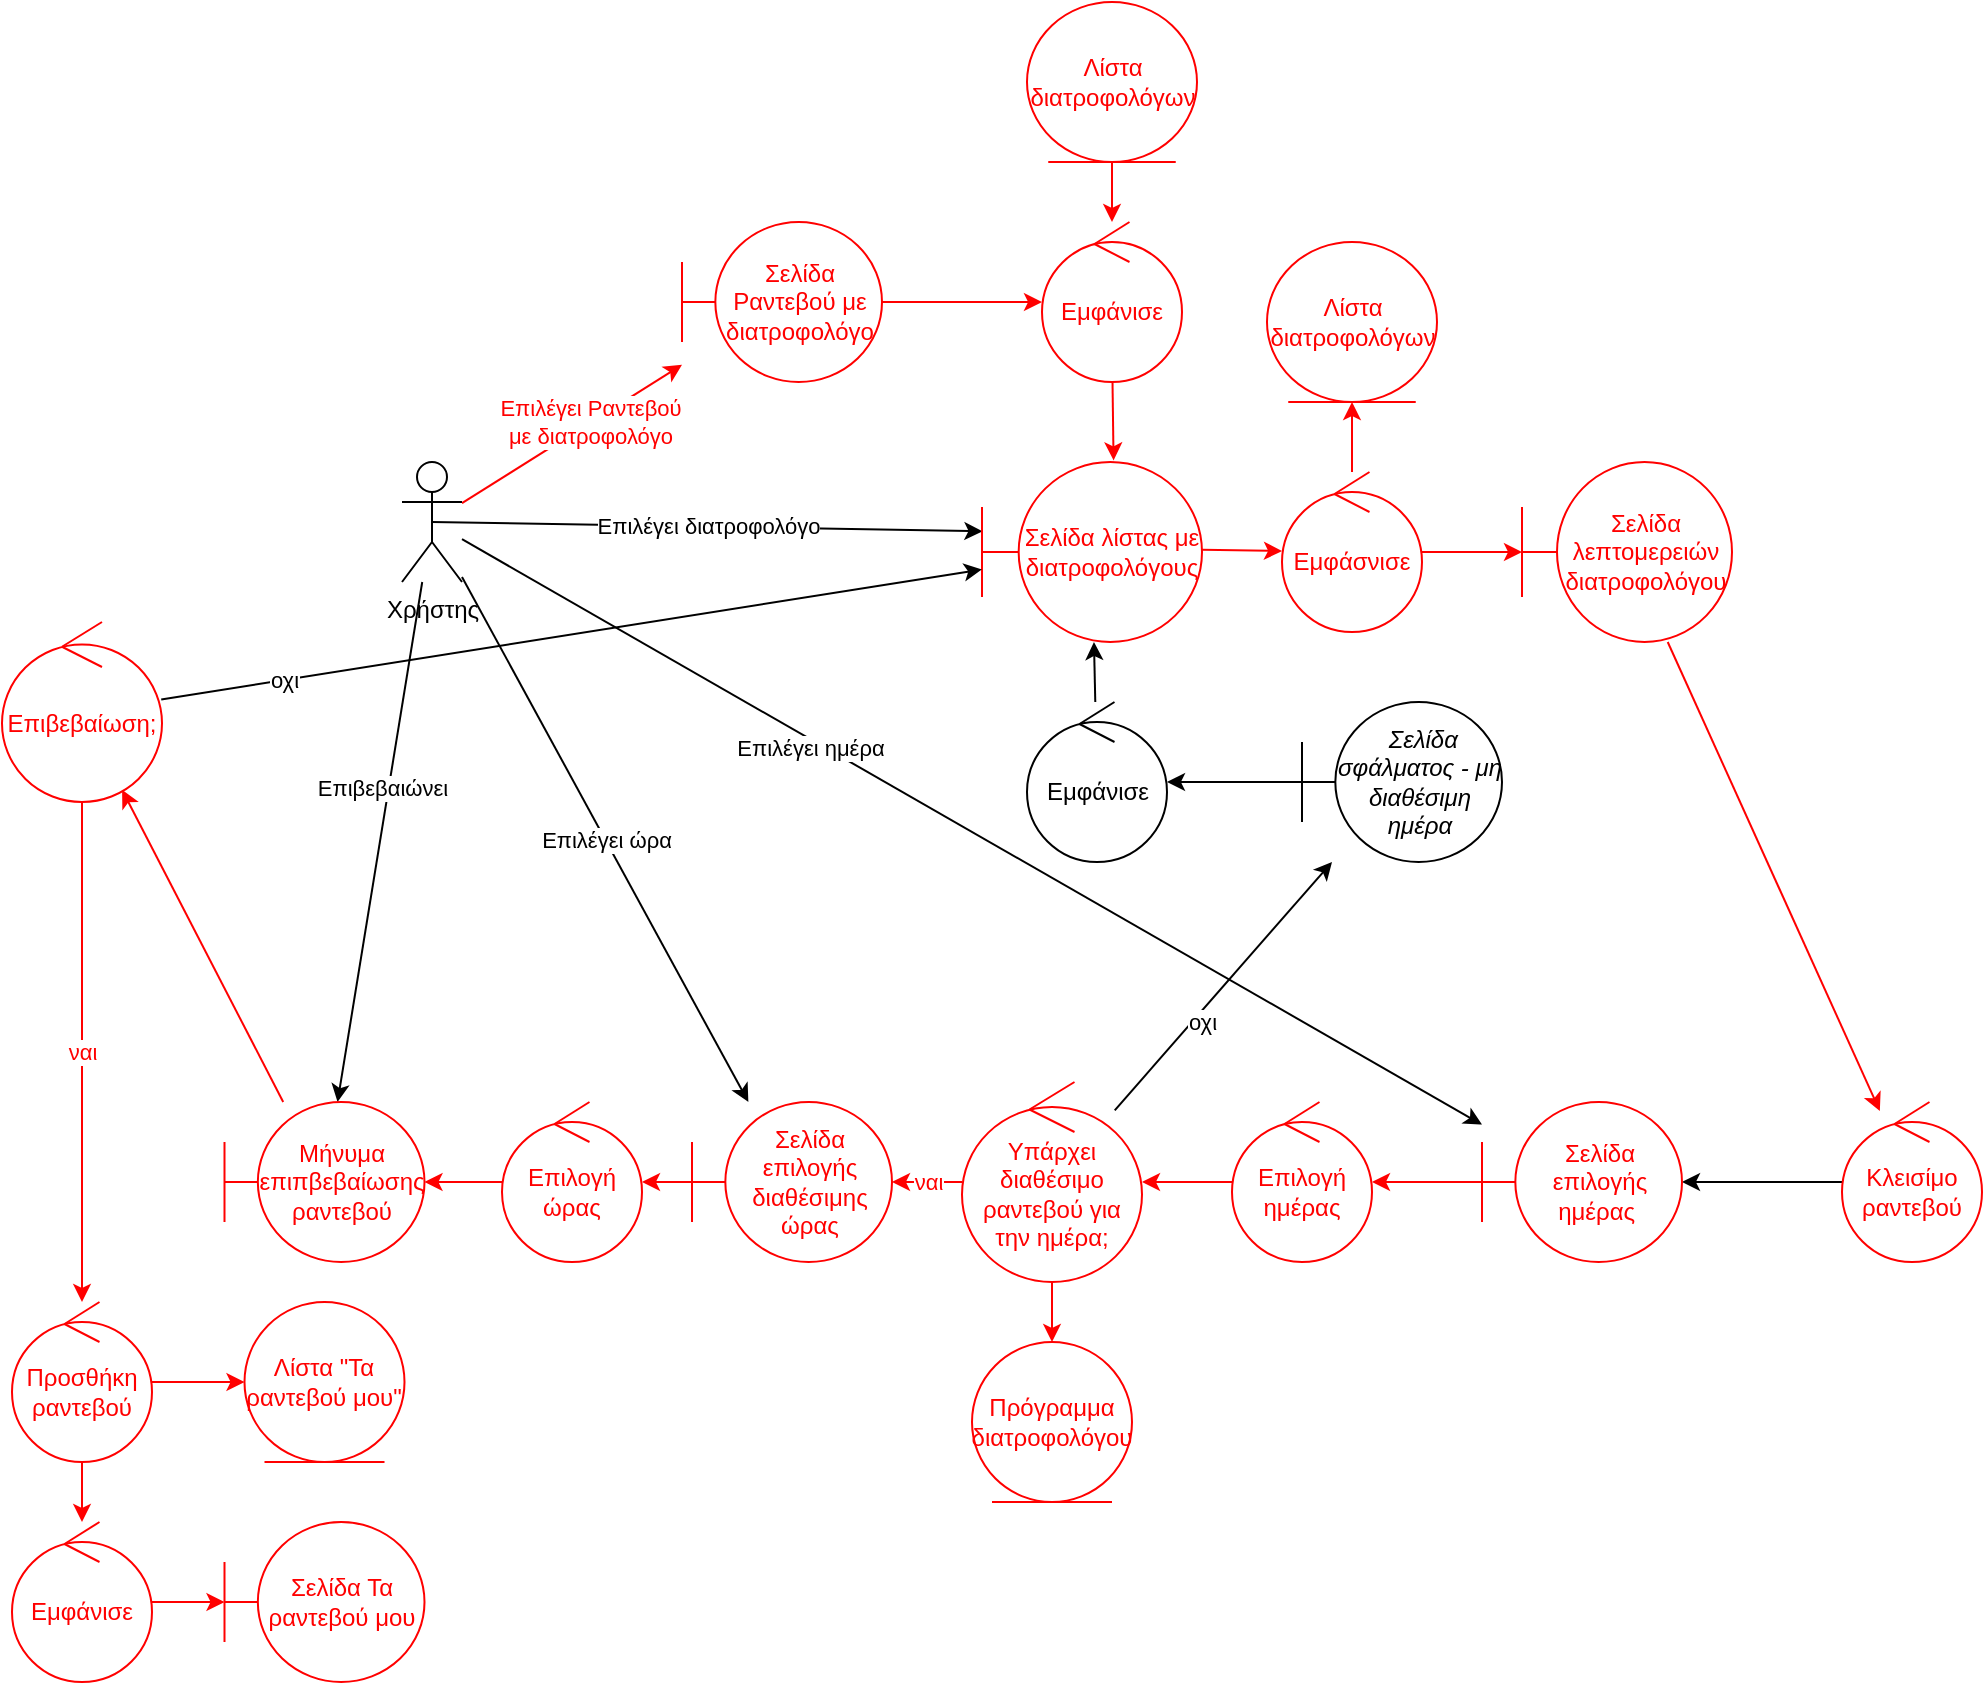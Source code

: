 <mxfile version="20.8.16" type="device"><diagram name="Σελίδα-1" id="h-o1yX0LM2CVH-15DDE9"><mxGraphModel dx="315" dy="394" grid="1" gridSize="10" guides="1" tooltips="1" connect="1" arrows="1" fold="1" page="1" pageScale="1" pageWidth="1654" pageHeight="1169" math="0" shadow="0"><root><mxCell id="0"/><mxCell id="1" parent="0"/><mxCell id="8t45LIVKKecfM5tV3rzv-11" value="" style="rounded=0;orthogonalLoop=1;jettySize=auto;html=1;strokeColor=#FF0000;" parent="1" source="8t45LIVKKecfM5tV3rzv-1" target="8t45LIVKKecfM5tV3rzv-10" edge="1"><mxGeometry relative="1" as="geometry"/></mxCell><mxCell id="8t45LIVKKecfM5tV3rzv-20" value="&lt;font color=&quot;#ff0000&quot;&gt;Επιλέγει Ραντεβού &lt;br&gt;με διατροφολόγο&lt;/font&gt;" style="edgeLabel;html=1;align=center;verticalAlign=middle;resizable=0;points=[];" parent="8t45LIVKKecfM5tV3rzv-11" vertex="1" connectable="0"><mxGeometry x="0.169" y="1" relative="1" as="geometry"><mxPoint as="offset"/></mxGeometry></mxCell><mxCell id="8t45LIVKKecfM5tV3rzv-18" style="rounded=0;orthogonalLoop=1;jettySize=auto;html=1;exitX=0.5;exitY=0.5;exitDx=0;exitDy=0;exitPerimeter=0;entryX=0.002;entryY=0.385;entryDx=0;entryDy=0;entryPerimeter=0;" parent="1" source="8t45LIVKKecfM5tV3rzv-1" target="8t45LIVKKecfM5tV3rzv-15" edge="1"><mxGeometry relative="1" as="geometry"/></mxCell><mxCell id="8t45LIVKKecfM5tV3rzv-19" value="Επιλέγει διατροφολόγο" style="edgeLabel;html=1;align=center;verticalAlign=middle;resizable=0;points=[];" parent="8t45LIVKKecfM5tV3rzv-18" vertex="1" connectable="0"><mxGeometry x="-0.183" relative="1" as="geometry"><mxPoint x="25" as="offset"/></mxGeometry></mxCell><mxCell id="8t45LIVKKecfM5tV3rzv-58" value="" style="rounded=0;orthogonalLoop=1;jettySize=auto;html=1;" parent="1" source="8t45LIVKKecfM5tV3rzv-1" target="8t45LIVKKecfM5tV3rzv-35" edge="1"><mxGeometry relative="1" as="geometry"/></mxCell><mxCell id="8t45LIVKKecfM5tV3rzv-60" value="Επιλέγει ημέρα" style="edgeLabel;html=1;align=center;verticalAlign=middle;resizable=0;points=[];" parent="8t45LIVKKecfM5tV3rzv-58" vertex="1" connectable="0"><mxGeometry x="-0.312" y="-3" relative="1" as="geometry"><mxPoint y="1" as="offset"/></mxGeometry></mxCell><mxCell id="8t45LIVKKecfM5tV3rzv-59" value="Επιλέγει ώρα" style="rounded=0;orthogonalLoop=1;jettySize=auto;html=1;" parent="1" source="8t45LIVKKecfM5tV3rzv-1" target="8t45LIVKKecfM5tV3rzv-51" edge="1"><mxGeometry relative="1" as="geometry"/></mxCell><mxCell id="8t45LIVKKecfM5tV3rzv-62" value="" style="rounded=0;orthogonalLoop=1;jettySize=auto;html=1;" parent="1" source="8t45LIVKKecfM5tV3rzv-1" target="8t45LIVKKecfM5tV3rzv-61" edge="1"><mxGeometry relative="1" as="geometry"/></mxCell><mxCell id="8t45LIVKKecfM5tV3rzv-63" value="Επιβεβαιώνει" style="edgeLabel;html=1;align=center;verticalAlign=middle;resizable=0;points=[];" parent="8t45LIVKKecfM5tV3rzv-62" vertex="1" connectable="0"><mxGeometry x="-0.202" y="-4" relative="1" as="geometry"><mxPoint as="offset"/></mxGeometry></mxCell><mxCell id="8t45LIVKKecfM5tV3rzv-1" value="Χρήστης" style="shape=umlActor;verticalLabelPosition=bottom;verticalAlign=top;html=1;" parent="1" vertex="1"><mxGeometry x="210" y="230" width="30" height="60" as="geometry"/></mxCell><mxCell id="8t45LIVKKecfM5tV3rzv-13" value="" style="rounded=0;orthogonalLoop=1;jettySize=auto;html=1;strokeColor=#FF0000;" parent="1" source="8t45LIVKKecfM5tV3rzv-10" target="8t45LIVKKecfM5tV3rzv-12" edge="1"><mxGeometry relative="1" as="geometry"/></mxCell><mxCell id="8t45LIVKKecfM5tV3rzv-10" value="&lt;font color=&quot;#ff0000&quot;&gt;Σελίδα Ραντεβού με διατροφολόγο&lt;/font&gt;" style="shape=umlBoundary;whiteSpace=wrap;html=1;strokeColor=#ff0000;" parent="1" vertex="1"><mxGeometry x="350" y="110" width="100" height="80" as="geometry"/></mxCell><mxCell id="8t45LIVKKecfM5tV3rzv-16" value="" style="rounded=0;orthogonalLoop=1;jettySize=auto;html=1;entryX=0.598;entryY=-0.009;entryDx=0;entryDy=0;entryPerimeter=0;strokeColor=#FF0000;" parent="1" source="8t45LIVKKecfM5tV3rzv-12" target="8t45LIVKKecfM5tV3rzv-15" edge="1"><mxGeometry relative="1" as="geometry"/></mxCell><mxCell id="8t45LIVKKecfM5tV3rzv-12" value="&lt;font color=&quot;#ff0000&quot;&gt;Εμφάνισε&lt;/font&gt;" style="ellipse;shape=umlControl;whiteSpace=wrap;html=1;strokeColor=#ff0000;" parent="1" vertex="1"><mxGeometry x="530" y="110" width="70" height="80" as="geometry"/></mxCell><mxCell id="8t45LIVKKecfM5tV3rzv-17" value="" style="rounded=0;orthogonalLoop=1;jettySize=auto;html=1;strokeColor=#FF0000;" parent="1" source="8t45LIVKKecfM5tV3rzv-14" target="8t45LIVKKecfM5tV3rzv-12" edge="1"><mxGeometry relative="1" as="geometry"/></mxCell><mxCell id="8t45LIVKKecfM5tV3rzv-14" value="&lt;font color=&quot;#ff0000&quot;&gt;Λίστα διατροφολόγων&lt;/font&gt;" style="ellipse;shape=umlEntity;whiteSpace=wrap;html=1;strokeColor=#FF0000;" parent="1" vertex="1"><mxGeometry x="522.5" width="85" height="80" as="geometry"/></mxCell><mxCell id="8t45LIVKKecfM5tV3rzv-15" value="&lt;font color=&quot;#ff0000&quot;&gt;Σελίδα λίστας με διατροφολόγους&lt;/font&gt;" style="shape=umlBoundary;whiteSpace=wrap;html=1;strokeColor=#FF0000;" parent="1" vertex="1"><mxGeometry x="500" y="230" width="110" height="90" as="geometry"/></mxCell><mxCell id="8t45LIVKKecfM5tV3rzv-28" value="" style="rounded=0;orthogonalLoop=1;jettySize=auto;html=1;exitX=0.999;exitY=0.488;exitDx=0;exitDy=0;exitPerimeter=0;strokeColor=#FF0000;" parent="1" source="8t45LIVKKecfM5tV3rzv-15" target="8t45LIVKKecfM5tV3rzv-27" edge="1"><mxGeometry relative="1" as="geometry"><mxPoint x="693.099" y="208.003" as="sourcePoint"/></mxGeometry></mxCell><mxCell id="8t45LIVKKecfM5tV3rzv-36" value="" style="rounded=0;orthogonalLoop=1;jettySize=auto;html=1;strokeColor=#FF0000;" parent="1" source="8t45LIVKKecfM5tV3rzv-26" target="8t45LIVKKecfM5tV3rzv-34" edge="1"><mxGeometry relative="1" as="geometry"/></mxCell><mxCell id="8t45LIVKKecfM5tV3rzv-26" value="&lt;font color=&quot;#ff0000&quot;&gt;Σελίδα λεπτομερειών διατροφολόγου&lt;/font&gt;" style="shape=umlBoundary;whiteSpace=wrap;html=1;strokeColor=#FF0000;" parent="1" vertex="1"><mxGeometry x="770" y="230" width="105" height="90" as="geometry"/></mxCell><mxCell id="8t45LIVKKecfM5tV3rzv-30" value="" style="rounded=0;orthogonalLoop=1;jettySize=auto;html=1;strokeColor=#FF0000;" parent="1" source="8t45LIVKKecfM5tV3rzv-27" target="8t45LIVKKecfM5tV3rzv-29" edge="1"><mxGeometry relative="1" as="geometry"/></mxCell><mxCell id="8t45LIVKKecfM5tV3rzv-33" value="" style="rounded=0;orthogonalLoop=1;jettySize=auto;html=1;strokeColor=#FF0000;" parent="1" source="8t45LIVKKecfM5tV3rzv-27" target="8t45LIVKKecfM5tV3rzv-26" edge="1"><mxGeometry relative="1" as="geometry"/></mxCell><mxCell id="8t45LIVKKecfM5tV3rzv-27" value="&lt;font color=&quot;#ff0000&quot;&gt;Εμφάσνισε&lt;/font&gt;" style="ellipse;shape=umlControl;whiteSpace=wrap;html=1;strokeColor=#FF0000;" parent="1" vertex="1"><mxGeometry x="650" y="235" width="70" height="80" as="geometry"/></mxCell><mxCell id="8t45LIVKKecfM5tV3rzv-29" value="&lt;font color=&quot;#ff0000&quot;&gt;Λίστα διατροφολόγων&lt;/font&gt;" style="ellipse;shape=umlEntity;whiteSpace=wrap;html=1;strokeColor=#FF0000;" parent="1" vertex="1"><mxGeometry x="642.5" y="120" width="85" height="80" as="geometry"/></mxCell><mxCell id="8t45LIVKKecfM5tV3rzv-37" value="" style="edgeStyle=orthogonalEdgeStyle;rounded=0;orthogonalLoop=1;jettySize=auto;html=1;" parent="1" source="8t45LIVKKecfM5tV3rzv-34" target="8t45LIVKKecfM5tV3rzv-35" edge="1"><mxGeometry relative="1" as="geometry"/></mxCell><mxCell id="8t45LIVKKecfM5tV3rzv-34" value="&lt;font color=&quot;#ff0000&quot;&gt;Κλεισίμο ραντεβού&lt;/font&gt;" style="ellipse;shape=umlControl;whiteSpace=wrap;html=1;strokeColor=#FF0000;" parent="1" vertex="1"><mxGeometry x="930" y="550" width="70" height="80" as="geometry"/></mxCell><mxCell id="8t45LIVKKecfM5tV3rzv-41" value="" style="edgeStyle=orthogonalEdgeStyle;rounded=0;orthogonalLoop=1;jettySize=auto;html=1;strokeColor=#FF0000;" parent="1" source="8t45LIVKKecfM5tV3rzv-35" target="8t45LIVKKecfM5tV3rzv-39" edge="1"><mxGeometry relative="1" as="geometry"/></mxCell><mxCell id="8t45LIVKKecfM5tV3rzv-35" value="&lt;font color=&quot;#ff0000&quot;&gt;Σελίδα επιλογής ημέρας&amp;nbsp;&lt;/font&gt;" style="shape=umlBoundary;whiteSpace=wrap;html=1;strokeColor=#FF0000;" parent="1" vertex="1"><mxGeometry x="750" y="550" width="100" height="80" as="geometry"/></mxCell><mxCell id="8t45LIVKKecfM5tV3rzv-42" value="" style="edgeStyle=orthogonalEdgeStyle;rounded=0;orthogonalLoop=1;jettySize=auto;html=1;strokeColor=#FF0000;" parent="1" source="8t45LIVKKecfM5tV3rzv-39" target="8t45LIVKKecfM5tV3rzv-40" edge="1"><mxGeometry relative="1" as="geometry"/></mxCell><mxCell id="8t45LIVKKecfM5tV3rzv-39" value="&lt;font color=&quot;#ff0000&quot;&gt;Επιλογή ημέρας&lt;/font&gt;" style="ellipse;shape=umlControl;whiteSpace=wrap;html=1;strokeColor=#FF0000;" parent="1" vertex="1"><mxGeometry x="625" y="550" width="70" height="80" as="geometry"/></mxCell><mxCell id="8t45LIVKKecfM5tV3rzv-44" value="" style="rounded=0;orthogonalLoop=1;jettySize=auto;html=1;entryX=0.5;entryY=0;entryDx=0;entryDy=0;endArrow=classic;endFill=1;strokeColor=#FF0000;" parent="1" source="8t45LIVKKecfM5tV3rzv-40" target="8t45LIVKKecfM5tV3rzv-43" edge="1"><mxGeometry relative="1" as="geometry"><mxPoint x="435" y="440" as="targetPoint"/></mxGeometry></mxCell><mxCell id="8t45LIVKKecfM5tV3rzv-46" value="οχι" style="rounded=0;orthogonalLoop=1;jettySize=auto;html=1;" parent="1" source="8t45LIVKKecfM5tV3rzv-40" target="8t45LIVKKecfM5tV3rzv-45" edge="1"><mxGeometry x="-0.249" y="-4" relative="1" as="geometry"><mxPoint as="offset"/></mxGeometry></mxCell><mxCell id="8t45LIVKKecfM5tV3rzv-53" value="&lt;font color=&quot;#ff0000&quot;&gt;ναι&lt;/font&gt;" style="edgeStyle=orthogonalEdgeStyle;rounded=0;orthogonalLoop=1;jettySize=auto;html=1;strokeColor=#FF0000;" parent="1" source="8t45LIVKKecfM5tV3rzv-40" target="8t45LIVKKecfM5tV3rzv-51" edge="1"><mxGeometry relative="1" as="geometry"><mxPoint x="310" y="590" as="targetPoint"/></mxGeometry></mxCell><mxCell id="8t45LIVKKecfM5tV3rzv-40" value="&lt;font color=&quot;#ff0000&quot;&gt;Υπάρχει διαθέσιμο ραντεβού για την ημέρα;&lt;/font&gt;" style="ellipse;shape=umlControl;whiteSpace=wrap;html=1;strokeColor=#FF0000;" parent="1" vertex="1"><mxGeometry x="490" y="540" width="90" height="100" as="geometry"/></mxCell><mxCell id="8t45LIVKKecfM5tV3rzv-43" value="&lt;font color=&quot;#ff0000&quot;&gt;Πρόγραμμα διατροφολόγου&lt;/font&gt;" style="ellipse;shape=umlEntity;whiteSpace=wrap;html=1;strokeColor=#FF0000;" parent="1" vertex="1"><mxGeometry x="495" y="670" width="80" height="80" as="geometry"/></mxCell><mxCell id="8t45LIVKKecfM5tV3rzv-49" value="" style="rounded=0;orthogonalLoop=1;jettySize=auto;html=1;" parent="1" source="8t45LIVKKecfM5tV3rzv-45" target="8t45LIVKKecfM5tV3rzv-47" edge="1"><mxGeometry relative="1" as="geometry"/></mxCell><mxCell id="8t45LIVKKecfM5tV3rzv-45" value="&lt;i&gt;&amp;nbsp;Σελίδα σφάλματος - μη διαθέσιμη ημέρα&lt;/i&gt;" style="shape=umlBoundary;whiteSpace=wrap;html=1;" parent="1" vertex="1"><mxGeometry x="660" y="350" width="100" height="80" as="geometry"/></mxCell><mxCell id="8t45LIVKKecfM5tV3rzv-50" value="" style="rounded=0;orthogonalLoop=1;jettySize=auto;html=1;" parent="1" source="8t45LIVKKecfM5tV3rzv-47" target="8t45LIVKKecfM5tV3rzv-15" edge="1"><mxGeometry relative="1" as="geometry"/></mxCell><mxCell id="8t45LIVKKecfM5tV3rzv-47" value="Εμφάνισε" style="ellipse;shape=umlControl;whiteSpace=wrap;html=1;" parent="1" vertex="1"><mxGeometry x="522.5" y="350" width="70" height="80" as="geometry"/></mxCell><mxCell id="8t45LIVKKecfM5tV3rzv-56" value="" style="edgeStyle=orthogonalEdgeStyle;rounded=0;orthogonalLoop=1;jettySize=auto;html=1;strokeColor=#FF0000;" parent="1" source="8t45LIVKKecfM5tV3rzv-51" target="8t45LIVKKecfM5tV3rzv-55" edge="1"><mxGeometry relative="1" as="geometry"/></mxCell><mxCell id="8t45LIVKKecfM5tV3rzv-51" value="&lt;font color=&quot;#ff0000&quot;&gt;Σελίδα επιλογής διαθέσιμης ώρας&lt;/font&gt;" style="shape=umlBoundary;whiteSpace=wrap;html=1;strokeColor=#FF0000;" parent="1" vertex="1"><mxGeometry x="355" y="550" width="100" height="80" as="geometry"/></mxCell><mxCell id="8t45LIVKKecfM5tV3rzv-64" value="" style="edgeStyle=orthogonalEdgeStyle;rounded=0;orthogonalLoop=1;jettySize=auto;html=1;strokeColor=#FF0000;" parent="1" source="8t45LIVKKecfM5tV3rzv-55" target="8t45LIVKKecfM5tV3rzv-61" edge="1"><mxGeometry relative="1" as="geometry"/></mxCell><mxCell id="8t45LIVKKecfM5tV3rzv-55" value="&lt;font color=&quot;#ff0000&quot;&gt;Επιλογή ώρας&lt;/font&gt;" style="ellipse;shape=umlControl;whiteSpace=wrap;html=1;strokeColor=#FF0000;" parent="1" vertex="1"><mxGeometry x="260" y="550" width="70" height="80" as="geometry"/></mxCell><mxCell id="8t45LIVKKecfM5tV3rzv-66" value="" style="rounded=0;orthogonalLoop=1;jettySize=auto;html=1;strokeColor=#FF0000;" parent="1" source="8t45LIVKKecfM5tV3rzv-61" target="8t45LIVKKecfM5tV3rzv-65" edge="1"><mxGeometry relative="1" as="geometry"/></mxCell><mxCell id="8t45LIVKKecfM5tV3rzv-61" value="&lt;font color=&quot;#ff0000&quot;&gt;Μήνυμα επιπβεβαίωσης ραντεβού&lt;/font&gt;" style="shape=umlBoundary;whiteSpace=wrap;html=1;strokeColor=#FF0000;" parent="1" vertex="1"><mxGeometry x="121.25" y="550" width="100" height="80" as="geometry"/></mxCell><mxCell id="8t45LIVKKecfM5tV3rzv-67" value="" style="rounded=0;orthogonalLoop=1;jettySize=auto;html=1;" parent="1" source="8t45LIVKKecfM5tV3rzv-65" target="8t45LIVKKecfM5tV3rzv-15" edge="1"><mxGeometry relative="1" as="geometry"/></mxCell><mxCell id="8t45LIVKKecfM5tV3rzv-68" value="οχι" style="edgeLabel;html=1;align=center;verticalAlign=middle;resizable=0;points=[];" parent="8t45LIVKKecfM5tV3rzv-67" vertex="1" connectable="0"><mxGeometry x="-0.704" relative="1" as="geometry"><mxPoint as="offset"/></mxGeometry></mxCell><mxCell id="8t45LIVKKecfM5tV3rzv-70" value="&lt;font color=&quot;#ff0000&quot;&gt;ναι&lt;/font&gt;" style="edgeStyle=orthogonalEdgeStyle;rounded=0;orthogonalLoop=1;jettySize=auto;html=1;strokeColor=#FF0000;" parent="1" source="8t45LIVKKecfM5tV3rzv-65" target="8t45LIVKKecfM5tV3rzv-69" edge="1"><mxGeometry relative="1" as="geometry"/></mxCell><mxCell id="8t45LIVKKecfM5tV3rzv-65" value="&lt;font color=&quot;#ff0000&quot;&gt;Επιβεβαίωση;&lt;/font&gt;" style="ellipse;shape=umlControl;whiteSpace=wrap;html=1;strokeColor=#FF0000;" parent="1" vertex="1"><mxGeometry x="10" y="310" width="80" height="90" as="geometry"/></mxCell><mxCell id="8t45LIVKKecfM5tV3rzv-72" value="" style="edgeStyle=orthogonalEdgeStyle;rounded=0;orthogonalLoop=1;jettySize=auto;html=1;strokeColor=#FF0000;" parent="1" source="8t45LIVKKecfM5tV3rzv-69" target="8t45LIVKKecfM5tV3rzv-71" edge="1"><mxGeometry relative="1" as="geometry"/></mxCell><mxCell id="-Gl4ABIStuEA5KF3foh7-1" value="" style="edgeStyle=none;rounded=0;orthogonalLoop=1;jettySize=auto;html=1;strokeColor=#FF0000;fontColor=#FF0000;" parent="1" source="8t45LIVKKecfM5tV3rzv-69" target="8t45LIVKKecfM5tV3rzv-75" edge="1"><mxGeometry relative="1" as="geometry"/></mxCell><mxCell id="8t45LIVKKecfM5tV3rzv-69" value="&lt;font color=&quot;#ff0000&quot;&gt;Προσθήκη ραντεβού&lt;/font&gt;" style="ellipse;shape=umlControl;whiteSpace=wrap;html=1;strokeColor=#FF0000;" parent="1" vertex="1"><mxGeometry x="15" y="650" width="70" height="80" as="geometry"/></mxCell><mxCell id="8t45LIVKKecfM5tV3rzv-71" value="&lt;font color=&quot;#ff0000&quot;&gt;Λίστα &quot;Τα ραντεβού μου&quot;&lt;/font&gt;" style="ellipse;shape=umlEntity;whiteSpace=wrap;html=1;strokeColor=#FF0000;" parent="1" vertex="1"><mxGeometry x="131.25" y="650" width="80" height="80" as="geometry"/></mxCell><mxCell id="8t45LIVKKecfM5tV3rzv-78" value="" style="edgeStyle=orthogonalEdgeStyle;rounded=0;orthogonalLoop=1;jettySize=auto;html=1;strokeColor=#FF0000;" parent="1" source="8t45LIVKKecfM5tV3rzv-75" target="8t45LIVKKecfM5tV3rzv-77" edge="1"><mxGeometry relative="1" as="geometry"/></mxCell><mxCell id="8t45LIVKKecfM5tV3rzv-75" value="&lt;font color=&quot;#ff0000&quot;&gt;Εμφάνισε&lt;/font&gt;" style="ellipse;shape=umlControl;whiteSpace=wrap;html=1;strokeColor=#FF0000;" parent="1" vertex="1"><mxGeometry x="15" y="760" width="70" height="80" as="geometry"/></mxCell><mxCell id="8t45LIVKKecfM5tV3rzv-77" value="&lt;font color=&quot;#ff0000&quot;&gt;Σελίδα Τα ραντεβού μου&lt;/font&gt;" style="shape=umlBoundary;whiteSpace=wrap;html=1;strokeColor=#FF0000;" parent="1" vertex="1"><mxGeometry x="121.25" y="760" width="100" height="80" as="geometry"/></mxCell></root></mxGraphModel></diagram></mxfile>